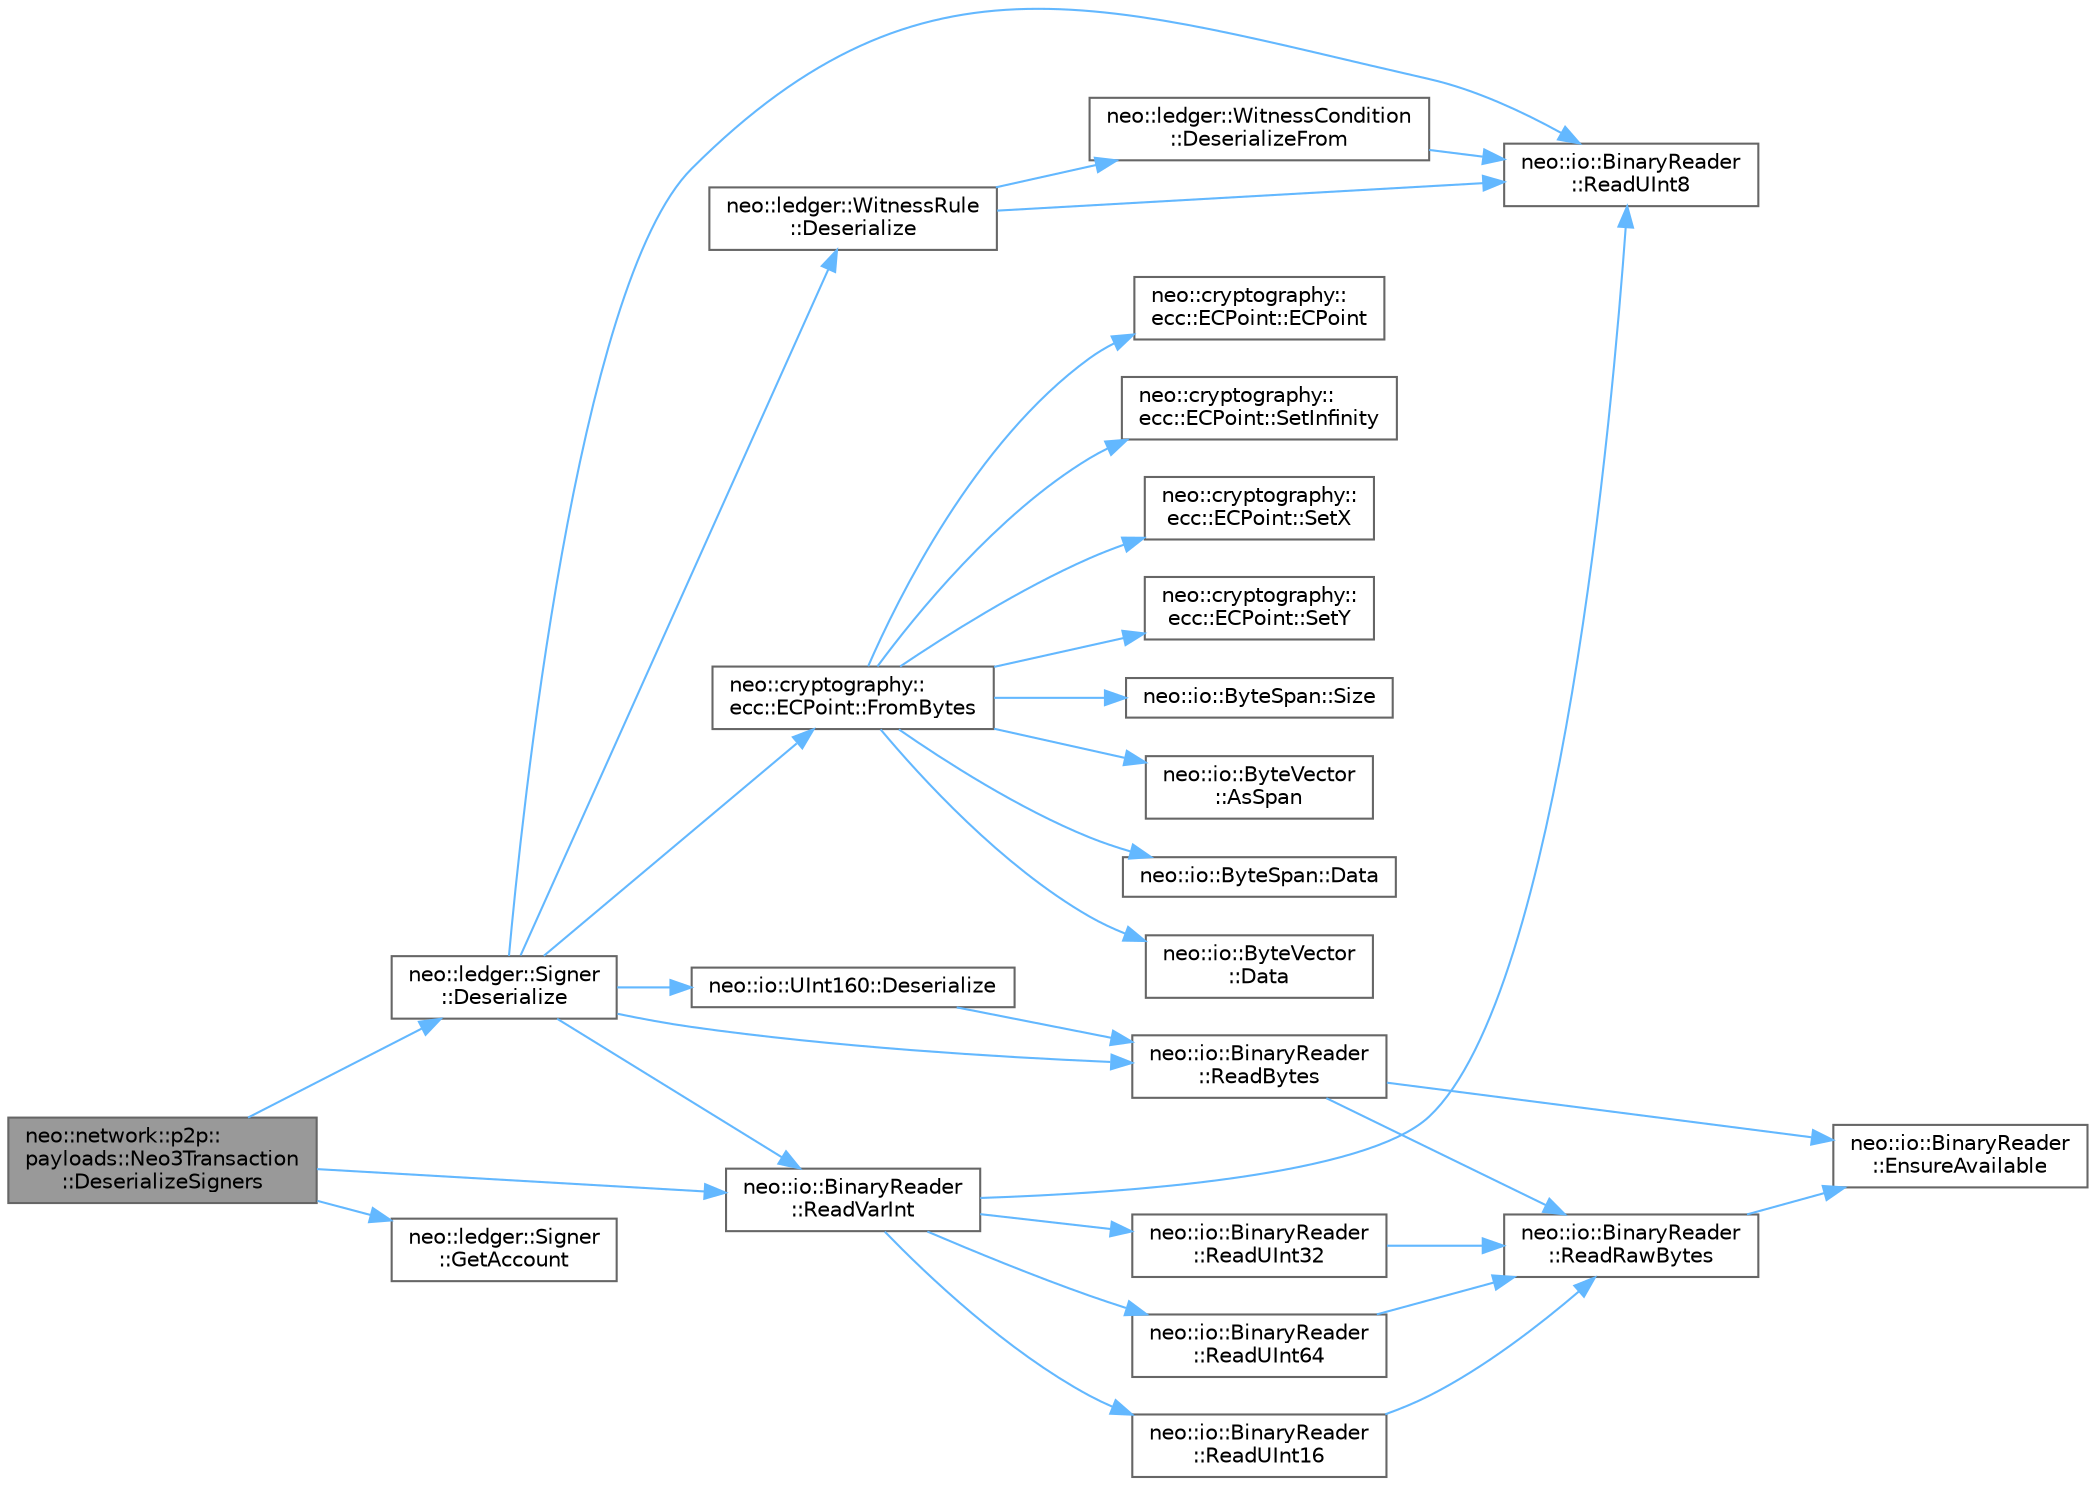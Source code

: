 digraph "neo::network::p2p::payloads::Neo3Transaction::DeserializeSigners"
{
 // LATEX_PDF_SIZE
  bgcolor="transparent";
  edge [fontname=Helvetica,fontsize=10,labelfontname=Helvetica,labelfontsize=10];
  node [fontname=Helvetica,fontsize=10,shape=box,height=0.2,width=0.4];
  rankdir="LR";
  Node1 [id="Node000001",label="neo::network::p2p::\lpayloads::Neo3Transaction\l::DeserializeSigners",height=0.2,width=0.4,color="gray40", fillcolor="grey60", style="filled", fontcolor="black",tooltip=" "];
  Node1 -> Node2 [id="edge32_Node000001_Node000002",color="steelblue1",style="solid",tooltip=" "];
  Node2 [id="Node000002",label="neo::ledger::Signer\l::Deserialize",height=0.2,width=0.4,color="grey40", fillcolor="white", style="filled",URL="$classneo_1_1ledger_1_1_signer.html#a0362fa29d1445b70811f2725f0e427a6",tooltip="Deserializes the Signer from a binary reader."];
  Node2 -> Node3 [id="edge33_Node000002_Node000003",color="steelblue1",style="solid",tooltip=" "];
  Node3 [id="Node000003",label="neo::io::UInt160::Deserialize",height=0.2,width=0.4,color="grey40", fillcolor="white", style="filled",URL="$classneo_1_1io_1_1_u_int160.html#aa8c9930741a805d1b3b3fb1d72c01d25",tooltip="Deserializes the UInt160 from a binary reader."];
  Node3 -> Node4 [id="edge34_Node000003_Node000004",color="steelblue1",style="solid",tooltip=" "];
  Node4 [id="Node000004",label="neo::io::BinaryReader\l::ReadBytes",height=0.2,width=0.4,color="grey40", fillcolor="white", style="filled",URL="$classneo_1_1io_1_1_binary_reader.html#aaa4a5f7dcf558723668d35b0b31f93f1",tooltip="Reads a byte array from the stream."];
  Node4 -> Node5 [id="edge35_Node000004_Node000005",color="steelblue1",style="solid",tooltip=" "];
  Node5 [id="Node000005",label="neo::io::BinaryReader\l::EnsureAvailable",height=0.2,width=0.4,color="grey40", fillcolor="white", style="filled",URL="$classneo_1_1io_1_1_binary_reader.html#a2bfd19e979fbdb9b340cc8dd78a9ca72",tooltip="Checks if enough bytes are available to read."];
  Node4 -> Node6 [id="edge36_Node000004_Node000006",color="steelblue1",style="solid",tooltip=" "];
  Node6 [id="Node000006",label="neo::io::BinaryReader\l::ReadRawBytes",height=0.2,width=0.4,color="grey40", fillcolor="white", style="filled",URL="$classneo_1_1io_1_1_binary_reader.html#a890faf334a0500b4474a6b2f91e63e51",tooltip="Helper method to read raw bytes from either stream or memory."];
  Node6 -> Node5 [id="edge37_Node000006_Node000005",color="steelblue1",style="solid",tooltip=" "];
  Node2 -> Node7 [id="edge38_Node000002_Node000007",color="steelblue1",style="solid",tooltip=" "];
  Node7 [id="Node000007",label="neo::ledger::WitnessRule\l::Deserialize",height=0.2,width=0.4,color="grey40", fillcolor="white", style="filled",URL="$classneo_1_1ledger_1_1_witness_rule.html#a064584b1983d9a4ee6c8f6444bf57a58",tooltip="Deserializes from binary reader."];
  Node7 -> Node8 [id="edge39_Node000007_Node000008",color="steelblue1",style="solid",tooltip=" "];
  Node8 [id="Node000008",label="neo::ledger::WitnessCondition\l::DeserializeFrom",height=0.2,width=0.4,color="grey40", fillcolor="white", style="filled",URL="$classneo_1_1ledger_1_1_witness_condition.html#afc52151489baf7e9440383b1810173f9",tooltip="Creates a condition from binary reader."];
  Node8 -> Node9 [id="edge40_Node000008_Node000009",color="steelblue1",style="solid",tooltip=" "];
  Node9 [id="Node000009",label="neo::io::BinaryReader\l::ReadUInt8",height=0.2,width=0.4,color="grey40", fillcolor="white", style="filled",URL="$classneo_1_1io_1_1_binary_reader.html#a3b93ff9ad86d70fb5091267936092a59",tooltip="Reads an 8-bit unsigned integer from the stream."];
  Node7 -> Node9 [id="edge41_Node000007_Node000009",color="steelblue1",style="solid",tooltip=" "];
  Node2 -> Node10 [id="edge42_Node000002_Node000010",color="steelblue1",style="solid",tooltip=" "];
  Node10 [id="Node000010",label="neo::cryptography::\lecc::ECPoint::FromBytes",height=0.2,width=0.4,color="grey40", fillcolor="white", style="filled",URL="$classneo_1_1cryptography_1_1ecc_1_1_e_c_point.html#a76149bc8215c7297d3bd54d273bdaaca",tooltip="Creates an ECPoint from a byte array."];
  Node10 -> Node11 [id="edge43_Node000010_Node000011",color="steelblue1",style="solid",tooltip=" "];
  Node11 [id="Node000011",label="neo::io::ByteVector\l::AsSpan",height=0.2,width=0.4,color="grey40", fillcolor="white", style="filled",URL="$classneo_1_1io_1_1_byte_vector.html#a95791d958ed4ec88d32e811b51d90451",tooltip="Converts the ByteVector to a ByteSpan."];
  Node10 -> Node12 [id="edge44_Node000010_Node000012",color="steelblue1",style="solid",tooltip=" "];
  Node12 [id="Node000012",label="neo::io::ByteSpan::Data",height=0.2,width=0.4,color="grey40", fillcolor="white", style="filled",URL="$classneo_1_1io_1_1_byte_span.html#a0285a19eb5cd212ecd1079e0bc5e494c",tooltip="Gets a pointer to the data."];
  Node10 -> Node13 [id="edge45_Node000010_Node000013",color="steelblue1",style="solid",tooltip=" "];
  Node13 [id="Node000013",label="neo::io::ByteVector\l::Data",height=0.2,width=0.4,color="grey40", fillcolor="white", style="filled",URL="$classneo_1_1io_1_1_byte_vector.html#a971af50d2778c4435c924cf4b839e8a1",tooltip="Gets a pointer to the data."];
  Node10 -> Node14 [id="edge46_Node000010_Node000014",color="steelblue1",style="solid",tooltip=" "];
  Node14 [id="Node000014",label="neo::cryptography::\lecc::ECPoint::ECPoint",height=0.2,width=0.4,color="grey40", fillcolor="white", style="filled",URL="$classneo_1_1cryptography_1_1ecc_1_1_e_c_point.html#ae4a83f7a5dcc95b65abd3e694adff846",tooltip="Constructs an empty ECPoint."];
  Node10 -> Node15 [id="edge47_Node000010_Node000015",color="steelblue1",style="solid",tooltip=" "];
  Node15 [id="Node000015",label="neo::cryptography::\lecc::ECPoint::SetInfinity",height=0.2,width=0.4,color="grey40", fillcolor="white", style="filled",URL="$classneo_1_1cryptography_1_1ecc_1_1_e_c_point.html#a1dd6d4a8073b2c4effa350fd1eaecb73",tooltip="Sets whether this point is at infinity."];
  Node10 -> Node16 [id="edge48_Node000010_Node000016",color="steelblue1",style="solid",tooltip=" "];
  Node16 [id="Node000016",label="neo::cryptography::\lecc::ECPoint::SetX",height=0.2,width=0.4,color="grey40", fillcolor="white", style="filled",URL="$classneo_1_1cryptography_1_1ecc_1_1_e_c_point.html#abea50aec908986d1271d824ae00400b7",tooltip="Sets the X coordinate."];
  Node10 -> Node17 [id="edge49_Node000010_Node000017",color="steelblue1",style="solid",tooltip=" "];
  Node17 [id="Node000017",label="neo::cryptography::\lecc::ECPoint::SetY",height=0.2,width=0.4,color="grey40", fillcolor="white", style="filled",URL="$classneo_1_1cryptography_1_1ecc_1_1_e_c_point.html#a052a97ced0b56150a48256bbece321c5",tooltip="Sets the Y coordinate."];
  Node10 -> Node18 [id="edge50_Node000010_Node000018",color="steelblue1",style="solid",tooltip=" "];
  Node18 [id="Node000018",label="neo::io::ByteSpan::Size",height=0.2,width=0.4,color="grey40", fillcolor="white", style="filled",URL="$classneo_1_1io_1_1_byte_span.html#a4a869430800a37dcbeefac6f36468fcb",tooltip="Gets the size of the ByteSpan."];
  Node2 -> Node4 [id="edge51_Node000002_Node000004",color="steelblue1",style="solid",tooltip=" "];
  Node2 -> Node9 [id="edge52_Node000002_Node000009",color="steelblue1",style="solid",tooltip=" "];
  Node2 -> Node19 [id="edge53_Node000002_Node000019",color="steelblue1",style="solid",tooltip=" "];
  Node19 [id="Node000019",label="neo::io::BinaryReader\l::ReadVarInt",height=0.2,width=0.4,color="grey40", fillcolor="white", style="filled",URL="$classneo_1_1io_1_1_binary_reader.html#af83b01f86939c82755926ff3bac86458",tooltip="Reads a variable-length integer from the stream."];
  Node19 -> Node20 [id="edge54_Node000019_Node000020",color="steelblue1",style="solid",tooltip=" "];
  Node20 [id="Node000020",label="neo::io::BinaryReader\l::ReadUInt16",height=0.2,width=0.4,color="grey40", fillcolor="white", style="filled",URL="$classneo_1_1io_1_1_binary_reader.html#a52c58b790f36327c1c7a11d0f3cfb5c2",tooltip="Reads a 16-bit unsigned integer from the stream."];
  Node20 -> Node6 [id="edge55_Node000020_Node000006",color="steelblue1",style="solid",tooltip=" "];
  Node19 -> Node21 [id="edge56_Node000019_Node000021",color="steelblue1",style="solid",tooltip=" "];
  Node21 [id="Node000021",label="neo::io::BinaryReader\l::ReadUInt32",height=0.2,width=0.4,color="grey40", fillcolor="white", style="filled",URL="$classneo_1_1io_1_1_binary_reader.html#adc2c9cfae535b86f63855d77cdb2662b",tooltip="Reads a 32-bit unsigned integer from the stream."];
  Node21 -> Node6 [id="edge57_Node000021_Node000006",color="steelblue1",style="solid",tooltip=" "];
  Node19 -> Node22 [id="edge58_Node000019_Node000022",color="steelblue1",style="solid",tooltip=" "];
  Node22 [id="Node000022",label="neo::io::BinaryReader\l::ReadUInt64",height=0.2,width=0.4,color="grey40", fillcolor="white", style="filled",URL="$classneo_1_1io_1_1_binary_reader.html#add3fc78c751d4893aaf0193e0a357dbd",tooltip="Reads a 64-bit unsigned integer from the stream."];
  Node22 -> Node6 [id="edge59_Node000022_Node000006",color="steelblue1",style="solid",tooltip=" "];
  Node19 -> Node9 [id="edge60_Node000019_Node000009",color="steelblue1",style="solid",tooltip=" "];
  Node1 -> Node23 [id="edge61_Node000001_Node000023",color="steelblue1",style="solid",tooltip=" "];
  Node23 [id="Node000023",label="neo::ledger::Signer\l::GetAccount",height=0.2,width=0.4,color="grey40", fillcolor="white", style="filled",URL="$classneo_1_1ledger_1_1_signer.html#ab6e972f93ebe85abd3488d1674cae733",tooltip="Gets the account."];
  Node1 -> Node19 [id="edge62_Node000001_Node000019",color="steelblue1",style="solid",tooltip=" "];
}
